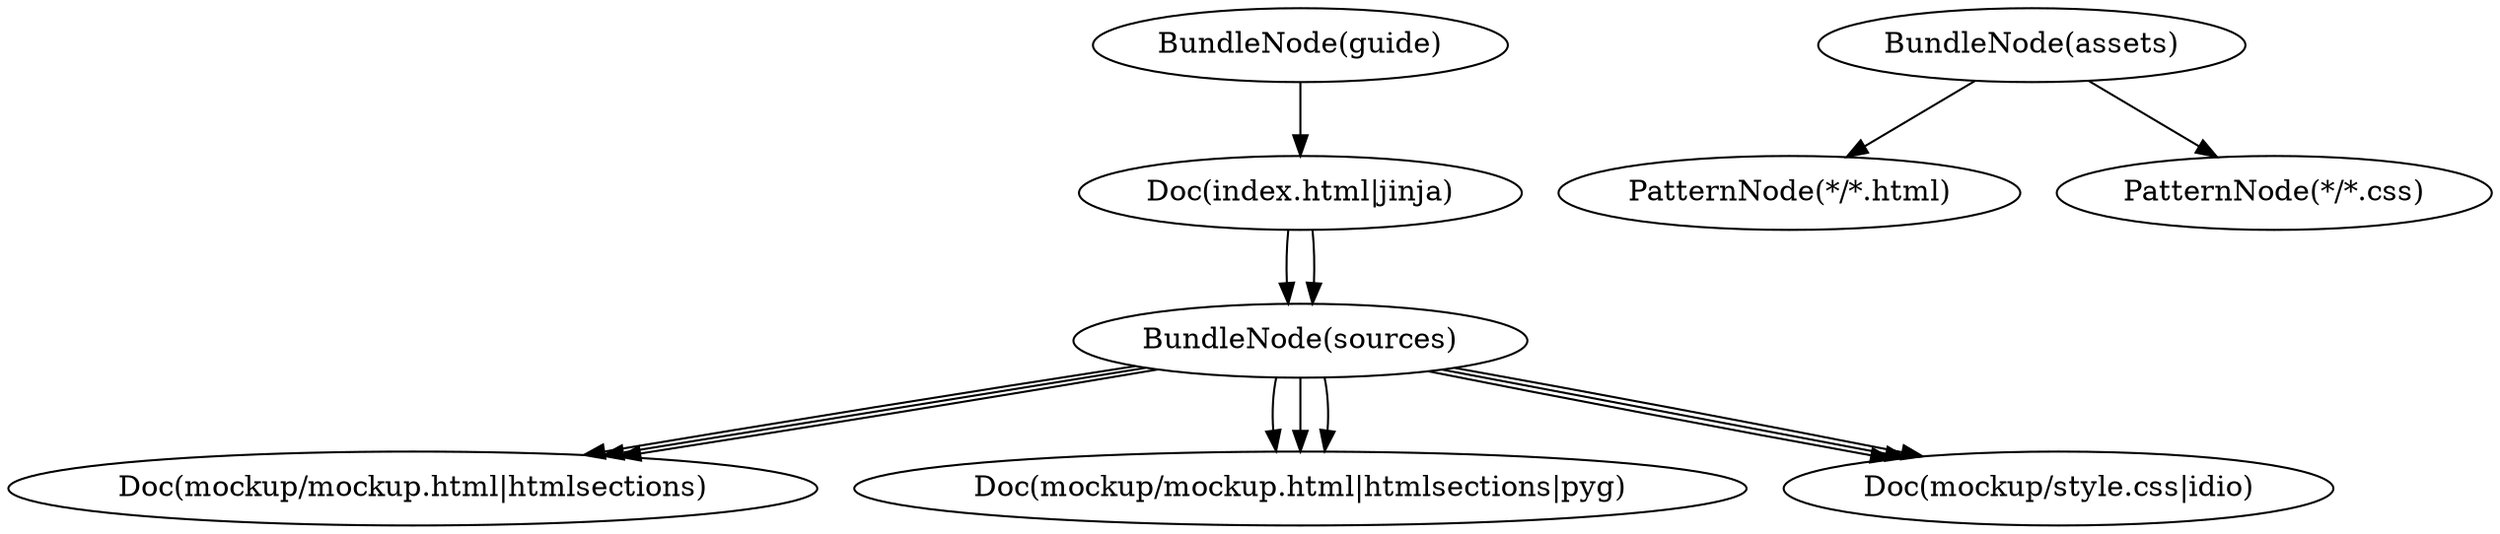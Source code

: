 digraph G {
"BundleNode(sources)" -> "Doc(mockup/mockup.html|htmlsections)";
"BundleNode(sources)" -> "Doc(mockup/mockup.html|htmlsections|pyg)";
"BundleNode(sources)" -> "Doc(mockup/style.css|idio)";
"Doc(index.html|jinja)" -> "BundleNode(sources)";
"BundleNode(guide)" -> "Doc(index.html|jinja)";
"BundleNode(assets)" -> "PatternNode(*/*.html)";
"BundleNode(assets)" -> "PatternNode(*/*.css)";
"BundleNode(sources)" -> "Doc(mockup/mockup.html|htmlsections)";
"BundleNode(sources)" -> "Doc(mockup/mockup.html|htmlsections|pyg)";
"BundleNode(sources)" -> "Doc(mockup/style.css|idio)";
"Doc(index.html|jinja)" -> "BundleNode(sources)";
"BundleNode(sources)" -> "Doc(mockup/mockup.html|htmlsections)";
"BundleNode(sources)" -> "Doc(mockup/mockup.html|htmlsections|pyg)";
"BundleNode(sources)" -> "Doc(mockup/style.css|idio)";
}
